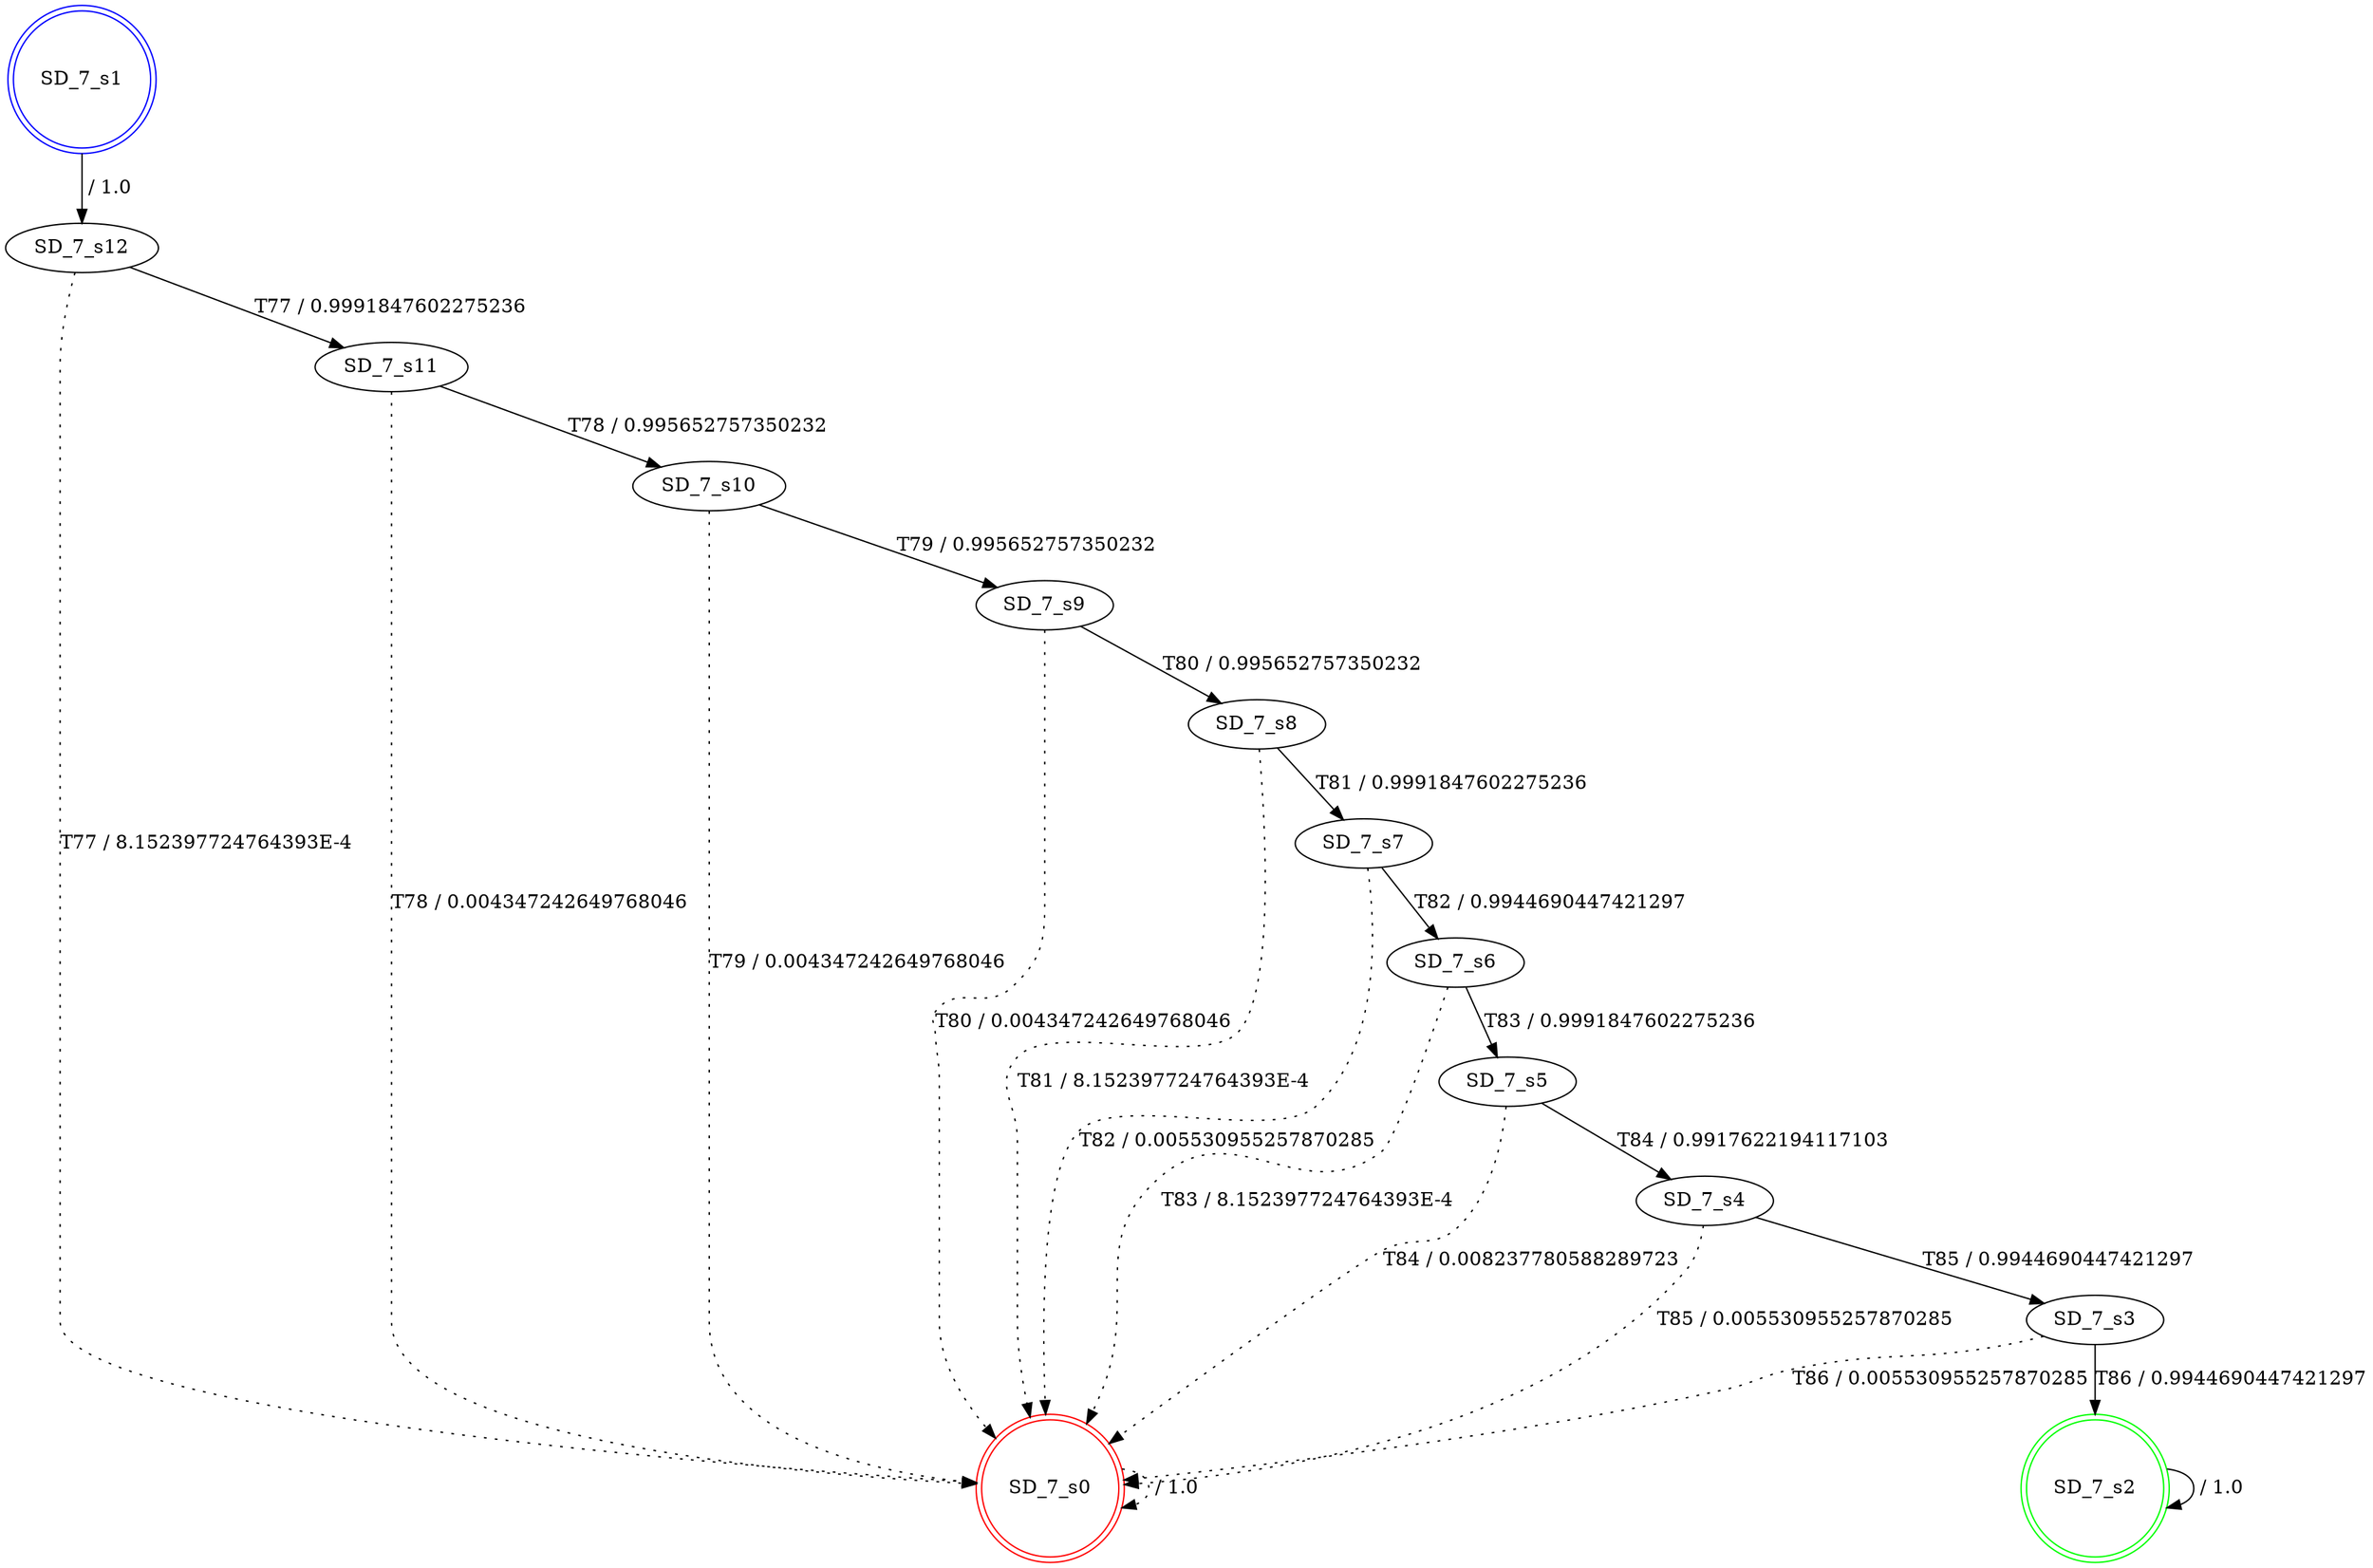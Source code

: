 digraph graphname {
SD_7_s0 [label="SD_7_s0",color=red,shape=doublecircle ];
SD_7_s1 [label="SD_7_s1",color=blue,shape=doublecircle ];
SD_7_s2 [label="SD_7_s2",color=green,shape=doublecircle ];
SD_7_s3 [label="SD_7_s3" ];
SD_7_s4 [label="SD_7_s4" ];
SD_7_s5 [label="SD_7_s5" ];
SD_7_s6 [label="SD_7_s6" ];
SD_7_s7 [label="SD_7_s7" ];
SD_7_s8 [label="SD_7_s8" ];
SD_7_s9 [label="SD_7_s9" ];
SD_7_s10 [label="SD_7_s10" ];
SD_7_s11 [label="SD_7_s11" ];
SD_7_s12 [label="SD_7_s12" ];
SD_7_s0 -> SD_7_s0 [label=" / 1.0", style=dotted];
SD_7_s1 -> SD_7_s12 [label=" / 1.0"];
SD_7_s2 -> SD_7_s2 [label=" / 1.0"];
SD_7_s3 -> SD_7_s2 [label="T86 / 0.9944690447421297"];
SD_7_s3 -> SD_7_s0 [label="T86 / 0.005530955257870285", style=dotted];
SD_7_s4 -> SD_7_s3 [label="T85 / 0.9944690447421297"];
SD_7_s4 -> SD_7_s0 [label="T85 / 0.005530955257870285", style=dotted];
SD_7_s5 -> SD_7_s4 [label="T84 / 0.9917622194117103"];
SD_7_s5 -> SD_7_s0 [label="T84 / 0.008237780588289723", style=dotted];
SD_7_s6 -> SD_7_s5 [label="T83 / 0.9991847602275236"];
SD_7_s6 -> SD_7_s0 [label="T83 / 8.152397724764393E-4", style=dotted];
SD_7_s7 -> SD_7_s6 [label="T82 / 0.9944690447421297"];
SD_7_s7 -> SD_7_s0 [label="T82 / 0.005530955257870285", style=dotted];
SD_7_s8 -> SD_7_s7 [label="T81 / 0.9991847602275236"];
SD_7_s8 -> SD_7_s0 [label="T81 / 8.152397724764393E-4", style=dotted];
SD_7_s9 -> SD_7_s8 [label="T80 / 0.995652757350232"];
SD_7_s9 -> SD_7_s0 [label="T80 / 0.004347242649768046", style=dotted];
SD_7_s10 -> SD_7_s9 [label="T79 / 0.995652757350232"];
SD_7_s10 -> SD_7_s0 [label="T79 / 0.004347242649768046", style=dotted];
SD_7_s11 -> SD_7_s10 [label="T78 / 0.995652757350232"];
SD_7_s11 -> SD_7_s0 [label="T78 / 0.004347242649768046", style=dotted];
SD_7_s12 -> SD_7_s11 [label="T77 / 0.9991847602275236"];
SD_7_s12 -> SD_7_s0 [label="T77 / 8.152397724764393E-4", style=dotted];
}